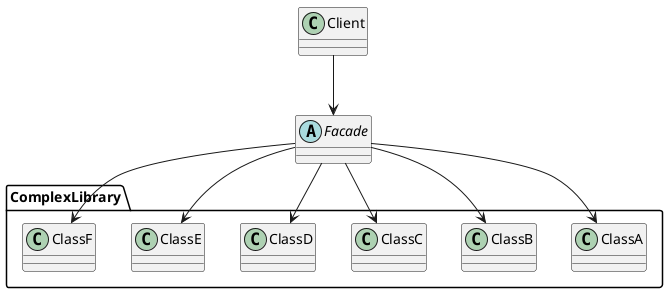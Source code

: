 @startuml
'https://plantuml.com/class-diagram


class Client
abstract Facade

Client --> Facade

set separator ::
class ComplexLibrary::ClassA
class ComplexLibrary::ClassB
class ComplexLibrary::ClassC
class ComplexLibrary::ClassD
class ComplexLibrary::ClassE
class ComplexLibrary::ClassF


Facade --> ClassA
Facade --> ClassB
Facade --> ClassC
Facade --> ClassD
Facade --> ClassE
Facade --> ClassF

@enduml